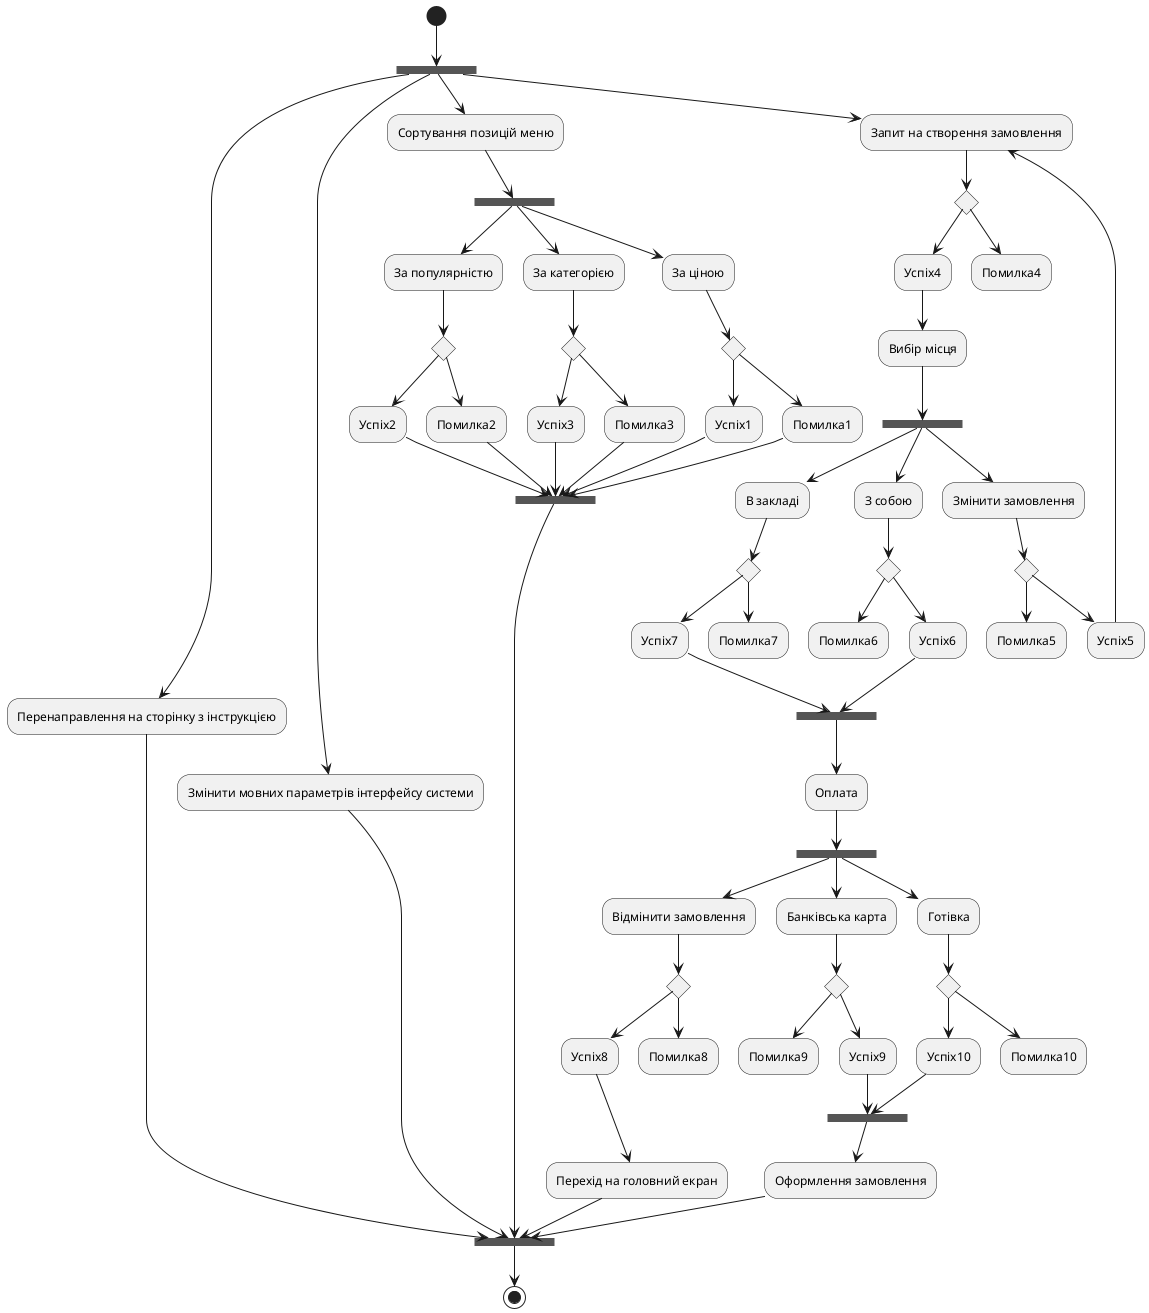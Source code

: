 @startuml Lab2_1

(*) --> ===A1===
--> "Перенаправлення на сторінку з інструкцією"
--> ===A2===

===A1=== --> "Змінити мовних параметрів інтерфейсу системи"
--> ===A2===

===A1=== --> "Сортування позицій меню"

--> ===B1===
--> "За ціною"
if "" then
--> "Успіх1"
--> ===B2===
else
--> "Помилка1"
"Помилка1" --> ===B2===

===B1=== --> "За популярністю"
if "" then
--> "Успіх2"
--> ===B2===
else
--> "Помилка2"
"Помилка2" --> ===B2===

===B1=== --> "За категорією"
if "" then
--> "Успіх3"
--> ===B2===
else
--> "Помилка3"
--> ===B2===

--> ===A2===

===A1=== --> "Запит на створення замовлення"
if "" then
--> "Помилка4"
else
--> "Успіх4"
--> "Вибір місця"
--> ===C1===
--> "Змінити замовлення"
if "" then
--> "Помилка5"
else
--> "Успіх5"
--> "Запит на створення замовлення"

===C1=== --> "З собою"
if "" then
--> "Помилка6"
else
--> "Успіх6"
--> ===C2===

===C1=== --> "В закладі"
if "" then
--> "Помилка7"
else
--> "Успіх7"
--> ===C2===

--> "Оплата"
--> ===D1===
--> "Відмінити замовлення"

if "" then
--> "Помилка8"
else
--> "Успіх8"
--> "Перехід на головний екран"
--> ===A2===

===D1=== --> "Банківська карта"

if "" then
--> "Помилка9"
else
--> "Успіх9"

--> ===D2===

===D1=== --> "Готівка"

if "" then
--> "Помилка10"
else
--> "Успіх10"

--> ===D2===

--> "Оформлення замовлення"

--> ===A2===
--> (*)

@enduml